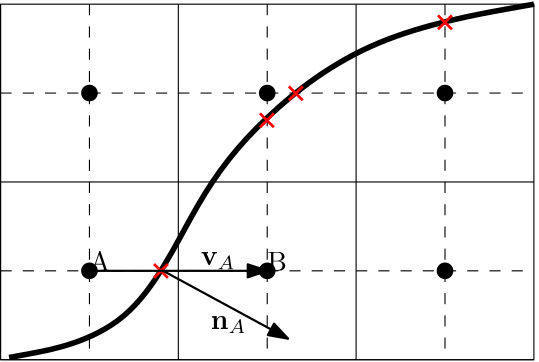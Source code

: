 <?xml version="1.0"?>
<!DOCTYPE ipe SYSTEM "ipe.dtd">
<ipe version="70005" creator="Ipe 7.1.4">
<info created="D:20150625105505" modified="D:20150720115705"/>
<ipestyle name="basic">
<symbol name="arrow/arc(spx)">
<path stroke="sym-stroke" fill="sym-stroke" pen="sym-pen">
0 0 m
-1 0.333 l
-1 -0.333 l
h
</path>
</symbol>
<symbol name="arrow/farc(spx)">
<path stroke="sym-stroke" fill="white" pen="sym-pen">
0 0 m
-1 0.333 l
-1 -0.333 l
h
</path>
</symbol>
<symbol name="mark/circle(sx)" transformations="translations">
<path fill="sym-stroke">
0.6 0 0 0.6 0 0 e
0.4 0 0 0.4 0 0 e
</path>
</symbol>
<symbol name="mark/disk(sx)" transformations="translations">
<path fill="sym-stroke">
0.6 0 0 0.6 0 0 e
</path>
</symbol>
<symbol name="mark/fdisk(sfx)" transformations="translations">
<group>
<path fill="sym-fill">
0.5 0 0 0.5 0 0 e
</path>
<path fill="sym-stroke" fillrule="eofill">
0.6 0 0 0.6 0 0 e
0.4 0 0 0.4 0 0 e
</path>
</group>
</symbol>
<symbol name="mark/box(sx)" transformations="translations">
<path fill="sym-stroke" fillrule="eofill">
-0.6 -0.6 m
0.6 -0.6 l
0.6 0.6 l
-0.6 0.6 l
h
-0.4 -0.4 m
0.4 -0.4 l
0.4 0.4 l
-0.4 0.4 l
h
</path>
</symbol>
<symbol name="mark/square(sx)" transformations="translations">
<path fill="sym-stroke">
-0.6 -0.6 m
0.6 -0.6 l
0.6 0.6 l
-0.6 0.6 l
h
</path>
</symbol>
<symbol name="mark/fsquare(sfx)" transformations="translations">
<group>
<path fill="sym-fill">
-0.5 -0.5 m
0.5 -0.5 l
0.5 0.5 l
-0.5 0.5 l
h
</path>
<path fill="sym-stroke" fillrule="eofill">
-0.6 -0.6 m
0.6 -0.6 l
0.6 0.6 l
-0.6 0.6 l
h
-0.4 -0.4 m
0.4 -0.4 l
0.4 0.4 l
-0.4 0.4 l
h
</path>
</group>
</symbol>
<symbol name="mark/cross(sx)" transformations="translations">
<group>
<path fill="sym-stroke">
-0.43 -0.57 m
0.57 0.43 l
0.43 0.57 l
-0.57 -0.43 l
h
</path>
<path fill="sym-stroke">
-0.43 0.57 m
0.57 -0.43 l
0.43 -0.57 l
-0.57 0.43 l
h
</path>
</group>
</symbol>
<symbol name="arrow/fnormal(spx)">
<path stroke="sym-stroke" fill="white" pen="sym-pen">
0 0 m
-1 0.333 l
-1 -0.333 l
h
</path>
</symbol>
<symbol name="arrow/pointed(spx)">
<path stroke="sym-stroke" fill="sym-stroke" pen="sym-pen">
0 0 m
-1 0.333 l
-0.8 0 l
-1 -0.333 l
h
</path>
</symbol>
<symbol name="arrow/fpointed(spx)">
<path stroke="sym-stroke" fill="white" pen="sym-pen">
0 0 m
-1 0.333 l
-0.8 0 l
-1 -0.333 l
h
</path>
</symbol>
<symbol name="arrow/linear(spx)">
<path stroke="sym-stroke" pen="sym-pen">
-1 0.333 m
0 0 l
-1 -0.333 l
</path>
</symbol>
<symbol name="arrow/fdouble(spx)">
<path stroke="sym-stroke" fill="white" pen="sym-pen">
0 0 m
-1 0.333 l
-1 -0.333 l
h
-1 0 m
-2 0.333 l
-2 -0.333 l
h
</path>
</symbol>
<symbol name="arrow/double(spx)">
<path stroke="sym-stroke" fill="sym-stroke" pen="sym-pen">
0 0 m
-1 0.333 l
-1 -0.333 l
h
-1 0 m
-2 0.333 l
-2 -0.333 l
h
</path>
</symbol>
<pen name="heavier" value="0.8"/>
<pen name="fat" value="1.2"/>
<pen name="ultrafat" value="2"/>
<symbolsize name="large" value="5"/>
<symbolsize name="small" value="2"/>
<symbolsize name="tiny" value="1.1"/>
<arrowsize name="large" value="10"/>
<arrowsize name="small" value="5"/>
<arrowsize name="tiny" value="3"/>
<color name="red" value="1 0 0"/>
<color name="green" value="0 1 0"/>
<color name="blue" value="0 0 1"/>
<color name="yellow" value="1 1 0"/>
<color name="orange" value="1 0.647 0"/>
<color name="gold" value="1 0.843 0"/>
<color name="purple" value="0.627 0.125 0.941"/>
<color name="gray" value="0.745"/>
<color name="brown" value="0.647 0.165 0.165"/>
<color name="navy" value="0 0 0.502"/>
<color name="pink" value="1 0.753 0.796"/>
<color name="seagreen" value="0.18 0.545 0.341"/>
<color name="turquoise" value="0.251 0.878 0.816"/>
<color name="violet" value="0.933 0.51 0.933"/>
<color name="darkblue" value="0 0 0.545"/>
<color name="darkcyan" value="0 0.545 0.545"/>
<color name="darkgray" value="0.663"/>
<color name="darkgreen" value="0 0.392 0"/>
<color name="darkmagenta" value="0.545 0 0.545"/>
<color name="darkorange" value="1 0.549 0"/>
<color name="darkred" value="0.545 0 0"/>
<color name="lightblue" value="0.678 0.847 0.902"/>
<color name="lightcyan" value="0.878 1 1"/>
<color name="lightgray" value="0.827"/>
<color name="lightgreen" value="0.565 0.933 0.565"/>
<color name="lightyellow" value="1 1 0.878"/>
<dashstyle name="dashed" value="[4] 0"/>
<dashstyle name="dotted" value="[1 3] 0"/>
<dashstyle name="dash dotted" value="[4 2 1 2] 0"/>
<dashstyle name="dash dot dotted" value="[4 2 1 2 1 2] 0"/>
<textsize name="large" value="\large"/>
<textsize name="Large" value="\Large"/>
<textsize name="LARGE" value="\LARGE"/>
<textsize name="huge" value="\huge"/>
<textsize name="Huge" value="\Huge"/>
<textsize name="small" value="\small"/>
<textsize name="footnote" value="\footnotesize"/>
<textsize name="tiny" value="\tiny"/>
<textstyle name="center" begin="\begin{center}" end="\end{center}"/>
<textstyle name="itemize" begin="\begin{itemize}" end="\end{itemize}"/>
<textstyle name="item" begin="\begin{itemize}\item{}" end="\end{itemize}"/>
<gridsize name="4 pts" value="4"/>
<gridsize name="8 pts (~3 mm)" value="8"/>
<gridsize name="16 pts (~6 mm)" value="16"/>
<gridsize name="32 pts (~12 mm)" value="32"/>
<gridsize name="10 pts (~3.5 mm)" value="10"/>
<gridsize name="20 pts (~7 mm)" value="20"/>
<gridsize name="14 pts (~5 mm)" value="14"/>
<gridsize name="28 pts (~10 mm)" value="28"/>
<gridsize name="56 pts (~20 mm)" value="56"/>
<anglesize name="90 deg" value="90"/>
<anglesize name="60 deg" value="60"/>
<anglesize name="45 deg" value="45"/>
<anglesize name="30 deg" value="30"/>
<anglesize name="22.5 deg" value="22.5"/>
<tiling name="falling" angle="-60" step="4" width="1"/>
<tiling name="rising" angle="30" step="4" width="1"/>
</ipestyle>
<page>
<layer name="alpha"/>
<view layers="alpha" active="alpha"/>
<path layer="alpha" matrix="0.75 0 0 0.666667 96 277.333" stroke="black">
128 832 m
128 640 l
384 640 l
384 832 l
h
</path>
<path matrix="0.75 0 0 1 96 0" stroke="black">
128 768 m
384 768 l
</path>
<path matrix="0.75 0 0 1 96 0" stroke="black">
128 704 m
384 704 l
</path>
<path matrix="1 0 0 0.666667 0 277.333" stroke="black">
192 832 m
192 640 l
</path>
<path matrix="1 0 0 0.666667 0 277.333" stroke="black">
256 832 m
256 640 l
</path>
<path matrix="1 0 0 0.666667 0 277.333" stroke="black">
320 832 m
320 640 l
</path>
<use name="mark/disk(sx)" pos="224 736" size="large" stroke="black"/>
<use name="mark/disk(sx)" pos="288 736" size="large" stroke="black"/>
<use name="mark/disk(sx)" pos="224 800" size="large" stroke="black"/>
<use name="mark/disk(sx)" pos="288 800" size="large" stroke="black"/>
<use name="mark/disk(sx)" pos="352 800" size="large" stroke="black"/>
<use name="mark/disk(sx)" pos="352 736" size="large" stroke="black"/>
<path matrix="1 0 0 0.666667 0 277.333" stroke="black" pen="ultrafat">
384 832 m
324.959 816.099
284.95 769.868
262.643 727.56
240.335 653.714
195.068 641.189 s
</path>
<path matrix="0.75 0 0 1 96 0" stroke="black" dash="dashed">
128 736 m
384 736 l
</path>
<path matrix="0.75 0 0 1 96 0" stroke="black" dash="dashed">
128 800 m
384 800 l
</path>
<path matrix="1 0 0 0.666667 0 277.333" stroke="black" dash="dashed">
224 832 m
224 640 l
</path>
<path matrix="1 0 0 0.666667 0 277.333" stroke="black" dash="dashed">
288 832 m
288 640 l
</path>
<path matrix="1 0 0 0.666667 0 277.333" stroke="black" dash="dashed">
352 832 m
352 640 l
</path>
<use matrix="1 0 0 1 -0.702179 0.516095" name="mark/cross(sx)" pos="352.674 824.935" size="large" stroke="red"/>
<use matrix="1 0 0 1 -3.25618 0.79223" name="mark/cross(sx)" pos="301.536 799.102" size="large" stroke="red"/>
<use matrix="1 0 0 1 -16.8004 0.492634" name="mark/cross(sx)" pos="266.54 735.461" size="large" stroke="red"/>
<use matrix="1 0 0 1 -0.293683 9.39981" name="mark/cross(sx)" pos="288.184 780.79" size="large" stroke="red"/>
<path matrix="1.04077 0 0 1.05216 -28.6998 -37.1189" stroke="black" pen="heavier" arrow="normal/normal">
268.27 734.789 m
311.5 711.592 l
</path>
<path matrix="0.8 0 0 1 44.8 0" stroke="black" pen="heavier" arrow="normal/normal">
224 736 m
304 736 l
</path>
<text matrix="1 0 0 1 0 -16" transformations="translations" pos="224 752" stroke="black" type="label" width="7.472" height="6.808" depth="0" valign="baseline">A</text>
<text matrix="1 0 0 1 0 -16" transformations="translations" pos="288 752" stroke="black" type="label" width="7.057" height="6.808" depth="0" valign="baseline">B</text>
<text matrix="1 0 0 1 -36.3074 -4.90179" transformations="translations" pos="304 720" stroke="black" type="label" width="12.855" height="4.432" depth="1.49" valign="baseline">$\mathbf{n}_A$</text>
<text matrix="1 0 0 1 -39.9146 2.10077" transformations="translations" pos="304 736" stroke="black" type="label" width="12.536" height="4.432" depth="1.49" valign="baseline">$\mathbf{v}_A$</text>
</page>
</ipe>
